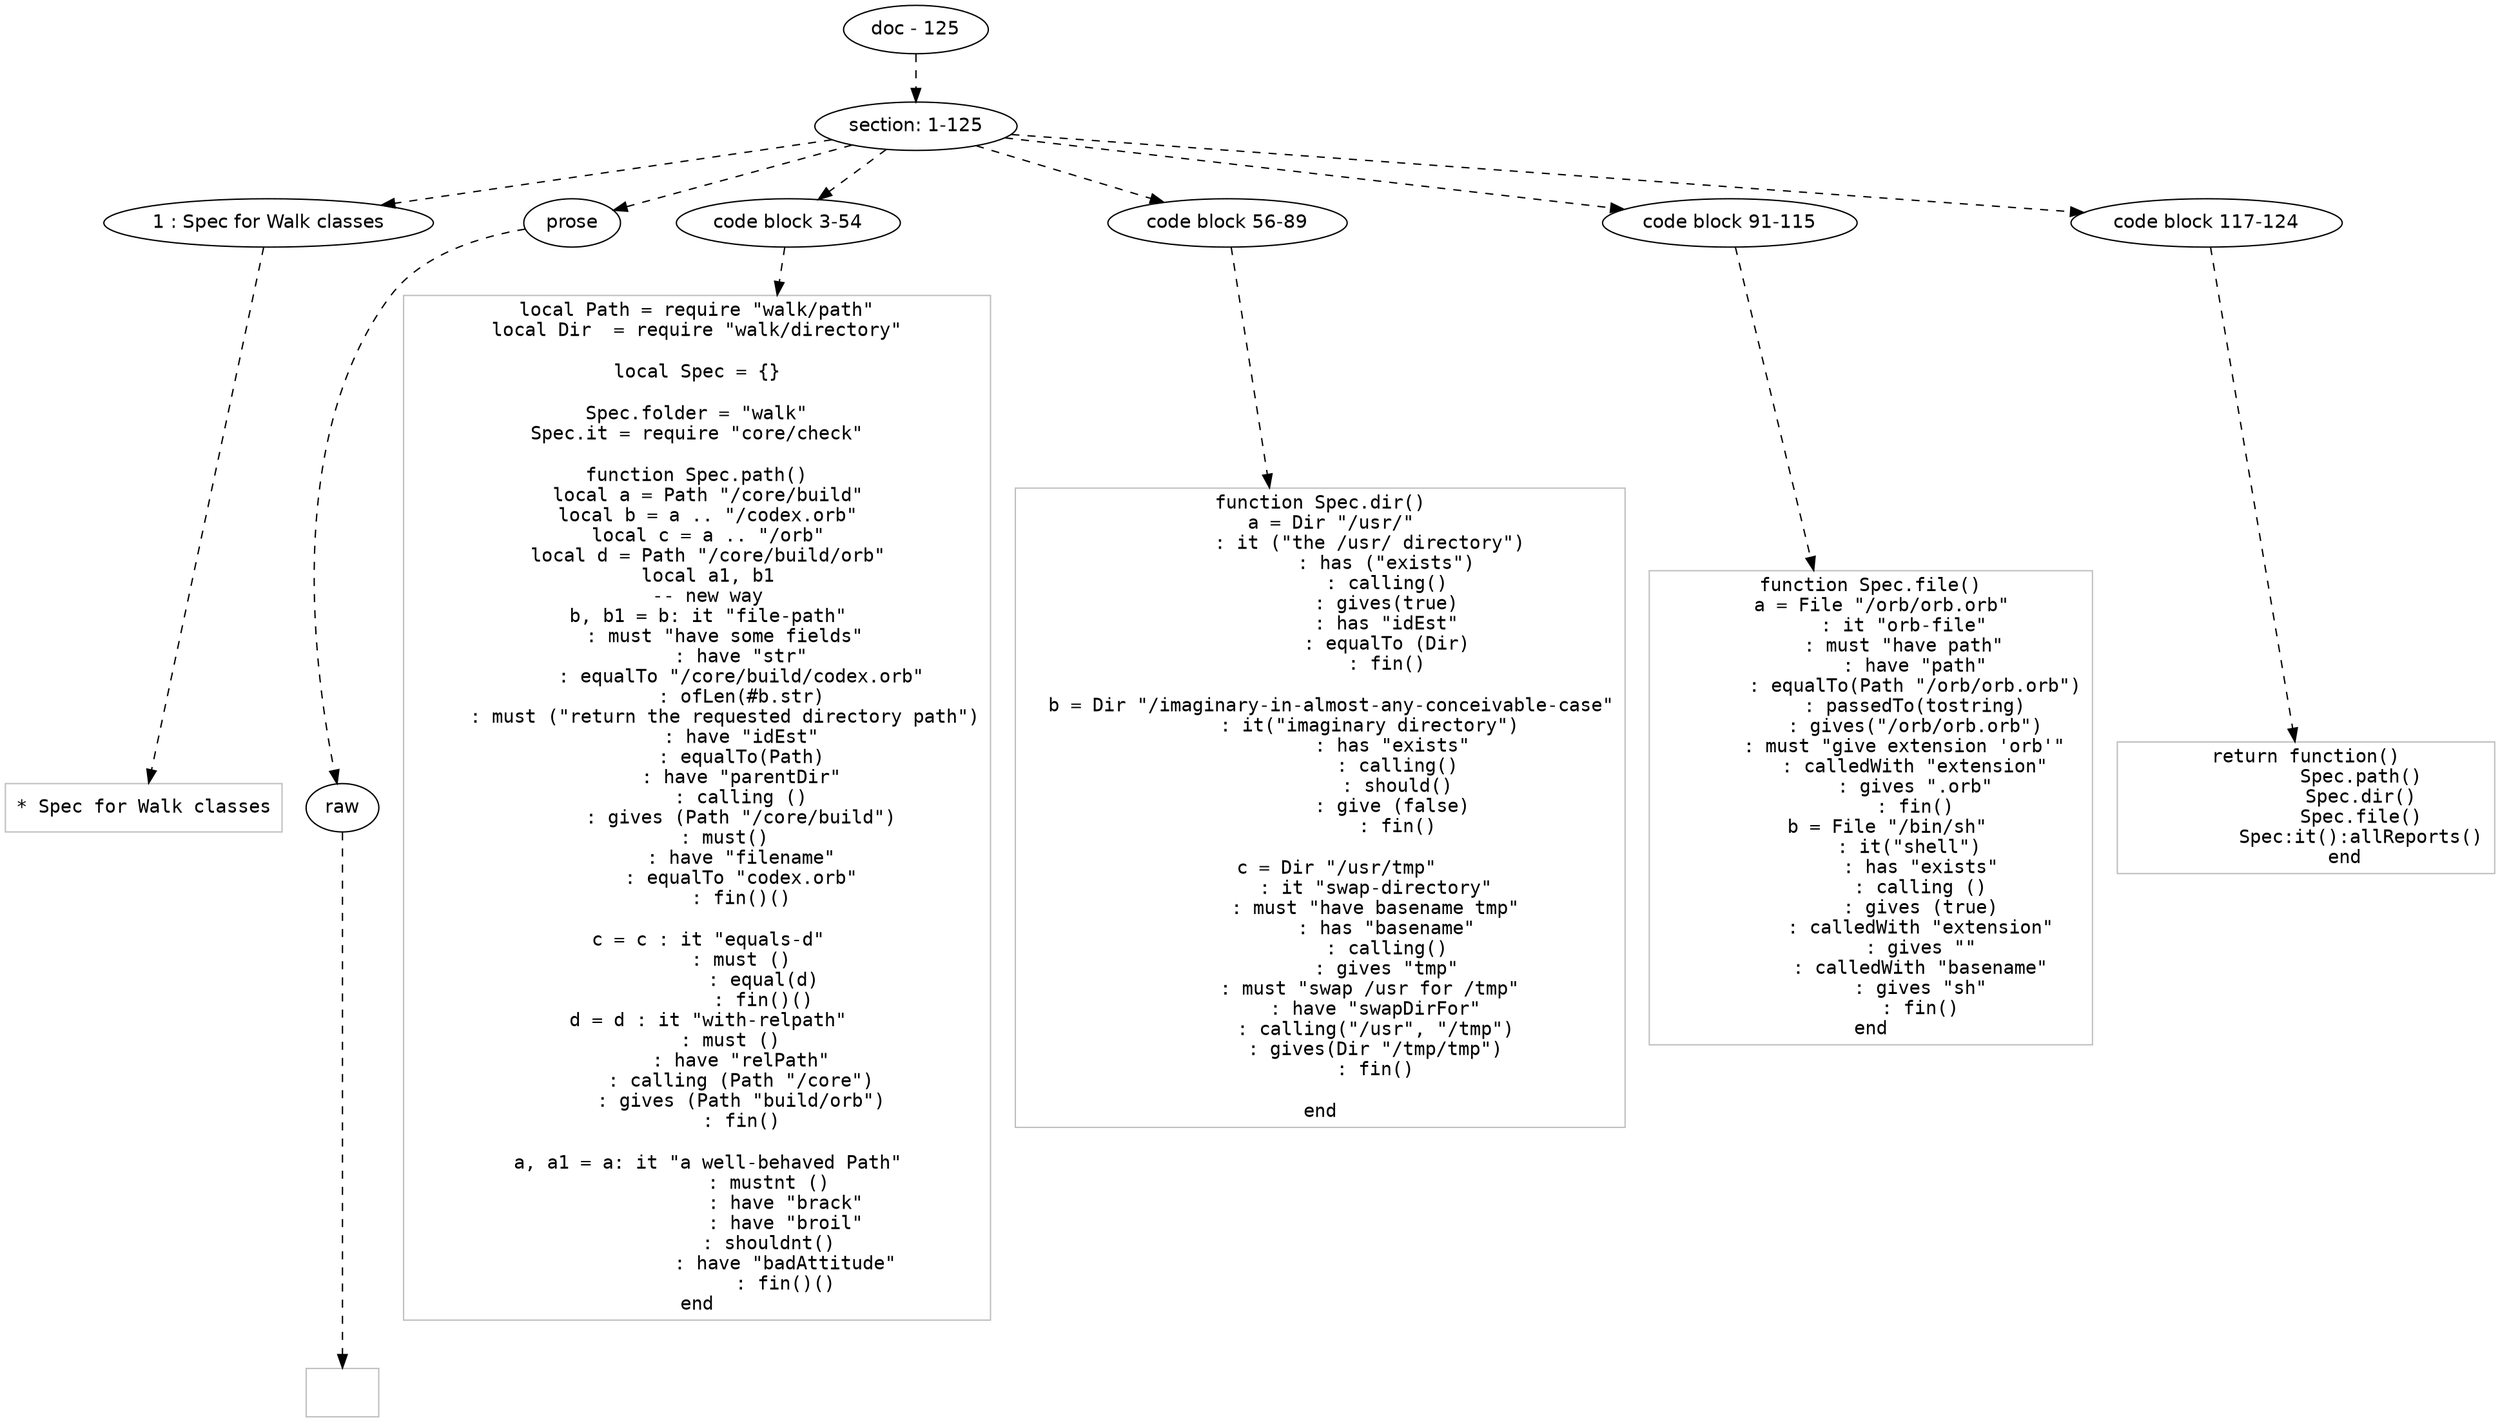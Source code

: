 digraph lpegNode {

node [fontname=Helvetica]
edge [style=dashed]

doc_0 [label="doc - 125"]


doc_0 -> { section_1}
{rank=same; section_1}

section_1 [label="section: 1-125"]


// END RANK doc_0

section_1 -> { header_2 prose_3 codeblock_4 codeblock_5 codeblock_6 codeblock_7}
{rank=same; header_2 prose_3 codeblock_4 codeblock_5 codeblock_6 codeblock_7}

header_2 [label="1 : Spec for Walk classes"]

prose_3 [label="prose"]

codeblock_4 [label="code block 3-54"]

codeblock_5 [label="code block 56-89"]

codeblock_6 [label="code block 91-115"]

codeblock_7 [label="code block 117-124"]


// END RANK section_1

header_2 -> leaf_8
leaf_8  [color=Gray,shape=rectangle,fontname=Inconsolata,label="* Spec for Walk classes"]
// END RANK header_2

prose_3 -> { raw_9}
{rank=same; raw_9}

raw_9 [label="raw"]


// END RANK prose_3

raw_9 -> leaf_10
leaf_10  [color=Gray,shape=rectangle,fontname=Inconsolata,label="
"]
// END RANK raw_9

codeblock_4 -> leaf_11
leaf_11  [color=Gray,shape=rectangle,fontname=Inconsolata,label="local Path = require \"walk/path\"
local Dir  = require \"walk/directory\"

local Spec = {}

Spec.folder = \"walk\"
Spec.it = require \"core/check\"

function Spec.path()
  local a = Path \"/core/build\"
  local b = a .. \"/codex.orb\"
  local c = a .. \"/orb\"
  local d = Path \"/core/build/orb\"
  local a1, b1
  -- new way
  b, b1 = b: it \"file-path\"
     : must \"have some fields\"
        : have \"str\"
        : equalTo \"/core/build/codex.orb\"
        : ofLen(#b.str)
     : must (\"return the requested directory path\")
        : have \"idEst\"
        : equalTo(Path)
        : have \"parentDir\"
        : calling ()
        : gives (Path \"/core/build\")
     : must()
        : have \"filename\"
        : equalTo \"codex.orb\"
        : fin()()

  c = c : it \"equals-d\"
        : must ()
            : equal(d)
            : fin()()
  d = d : it \"with-relpath\"
      : must ()
        : have \"relPath\"
        : calling (Path \"/core\")
        : gives (Path \"build/orb\")
        : fin()

  a, a1 = a: it \"a well-behaved Path\"
             : mustnt ()
                : have \"brack\"
                : have \"broil\"
             : shouldnt()
                : have \"badAttitude\"
                : fin()()
end"]
// END RANK codeblock_4

codeblock_5 -> leaf_12
leaf_12  [color=Gray,shape=rectangle,fontname=Inconsolata,label="function Spec.dir()
  a = Dir \"/usr/\"
         : it (\"the /usr/ directory\")
            : has (\"exists\")
            : calling()
            : gives(true)
            : has \"idEst\"
            : equalTo (Dir)
            : fin()

  b = Dir \"/imaginary-in-almost-any-conceivable-case\"
         : it(\"imaginary directory\")
             : has \"exists\"
              : calling()
              : should()
             : give (false)
              : fin()

   c = Dir \"/usr/tmp\"
          : it \"swap-directory\"
          : must \"have basename tmp\"
            : has \"basename\"
            : calling()
            : gives \"tmp\"
         : must \"swap /usr for /tmp\"
          : have \"swapDirFor\"
          : calling(\"/usr\", \"/tmp\")
          : gives(Dir \"/tmp/tmp\")
          : fin()

end
"]
// END RANK codeblock_5

codeblock_6 -> leaf_13
leaf_13  [color=Gray,shape=rectangle,fontname=Inconsolata,label="function Spec.file()
  a = File \"/orb/orb.orb\"
      : it \"orb-file\"
      : must \"have path\"
        : have \"path\"
        : equalTo(Path \"/orb/orb.orb\")
        : passedTo(tostring)
        : gives(\"/orb/orb.orb\")
      : must \"give extension 'orb'\"
        : calledWith \"extension\"
        : gives \".orb\"
        : fin()
   b = File \"/bin/sh\"
       : it(\"shell\")
         : has \"exists\"
         : calling ()
         : gives (true)
         : calledWith \"extension\"
         : gives \"\"
         : calledWith \"basename\"
         : gives \"sh\"
         : fin()
end"]
// END RANK codeblock_6

codeblock_7 -> leaf_14
leaf_14  [color=Gray,shape=rectangle,fontname=Inconsolata,label="return function()
          Spec.path()
          Spec.dir()
          Spec.file()
          Spec:it():allReports()
       end"]
// END RANK codeblock_7


}
